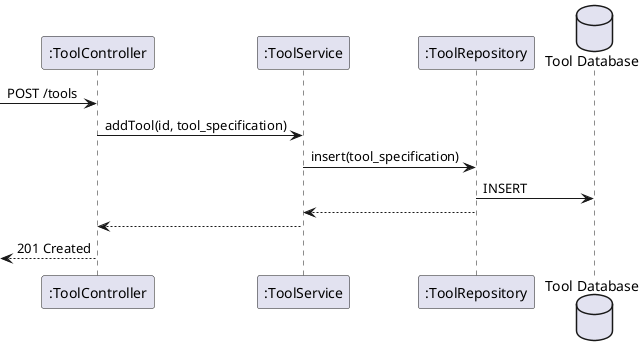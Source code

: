 @startuml
participant controller as ":ToolController"
participant service as ":ToolService"
participant repository as ":ToolRepository"
database tool_db as "Tool Database"

->  controller: POST /tools

controller -> service: addTool(id, tool_specification)
service -> repository: insert(tool_specification)
repository -> tool_db: INSERT
service <-- repository
controller <-- service
<-- controller: 201 Created


@enduml